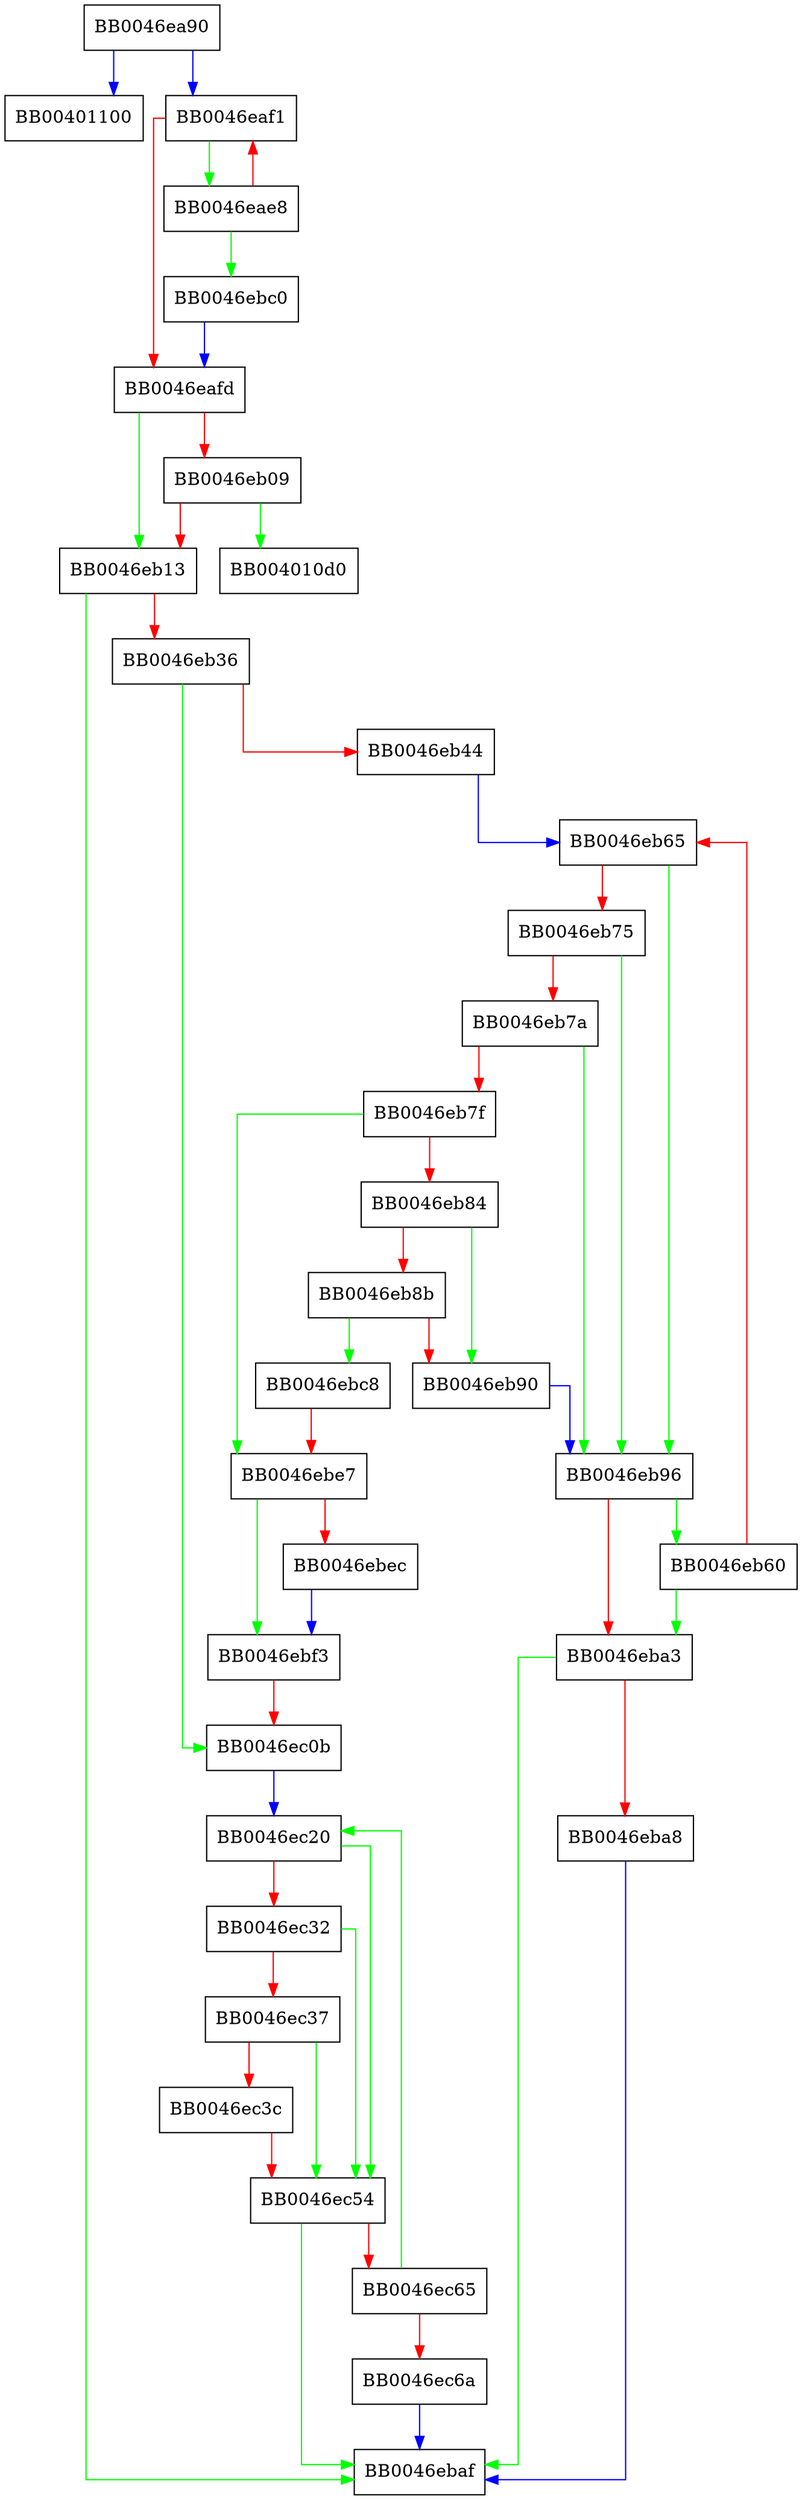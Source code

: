 digraph opt_init {
  node [shape="box"];
  graph [splines=ortho];
  BB0046ea90 -> BB00401100 [color="blue"];
  BB0046ea90 -> BB0046eaf1 [color="blue"];
  BB0046eae8 -> BB0046ebc0 [color="green"];
  BB0046eae8 -> BB0046eaf1 [color="red"];
  BB0046eaf1 -> BB0046eae8 [color="green"];
  BB0046eaf1 -> BB0046eafd [color="red"];
  BB0046eafd -> BB0046eb13 [color="green"];
  BB0046eafd -> BB0046eb09 [color="red"];
  BB0046eb09 -> BB004010d0 [color="green"];
  BB0046eb09 -> BB0046eb13 [color="red"];
  BB0046eb13 -> BB0046ebaf [color="green"];
  BB0046eb13 -> BB0046eb36 [color="red"];
  BB0046eb36 -> BB0046ec0b [color="green"];
  BB0046eb36 -> BB0046eb44 [color="red"];
  BB0046eb44 -> BB0046eb65 [color="blue"];
  BB0046eb60 -> BB0046eba3 [color="green"];
  BB0046eb60 -> BB0046eb65 [color="red"];
  BB0046eb65 -> BB0046eb96 [color="green"];
  BB0046eb65 -> BB0046eb75 [color="red"];
  BB0046eb75 -> BB0046eb96 [color="green"];
  BB0046eb75 -> BB0046eb7a [color="red"];
  BB0046eb7a -> BB0046eb96 [color="green"];
  BB0046eb7a -> BB0046eb7f [color="red"];
  BB0046eb7f -> BB0046ebe7 [color="green"];
  BB0046eb7f -> BB0046eb84 [color="red"];
  BB0046eb84 -> BB0046eb90 [color="green"];
  BB0046eb84 -> BB0046eb8b [color="red"];
  BB0046eb8b -> BB0046ebc8 [color="green"];
  BB0046eb8b -> BB0046eb90 [color="red"];
  BB0046eb90 -> BB0046eb96 [color="blue"];
  BB0046eb96 -> BB0046eb60 [color="green"];
  BB0046eb96 -> BB0046eba3 [color="red"];
  BB0046eba3 -> BB0046ebaf [color="green"];
  BB0046eba3 -> BB0046eba8 [color="red"];
  BB0046eba8 -> BB0046ebaf [color="blue"];
  BB0046ebc0 -> BB0046eafd [color="blue"];
  BB0046ebc8 -> BB0046ebe7 [color="red"];
  BB0046ebe7 -> BB0046ebf3 [color="green"];
  BB0046ebe7 -> BB0046ebec [color="red"];
  BB0046ebec -> BB0046ebf3 [color="blue"];
  BB0046ebf3 -> BB0046ec0b [color="red"];
  BB0046ec0b -> BB0046ec20 [color="blue"];
  BB0046ec20 -> BB0046ec54 [color="green"];
  BB0046ec20 -> BB0046ec32 [color="red"];
  BB0046ec32 -> BB0046ec54 [color="green"];
  BB0046ec32 -> BB0046ec37 [color="red"];
  BB0046ec37 -> BB0046ec54 [color="green"];
  BB0046ec37 -> BB0046ec3c [color="red"];
  BB0046ec3c -> BB0046ec54 [color="red"];
  BB0046ec54 -> BB0046ebaf [color="green"];
  BB0046ec54 -> BB0046ec65 [color="red"];
  BB0046ec65 -> BB0046ec20 [color="green"];
  BB0046ec65 -> BB0046ec6a [color="red"];
  BB0046ec6a -> BB0046ebaf [color="blue"];
}